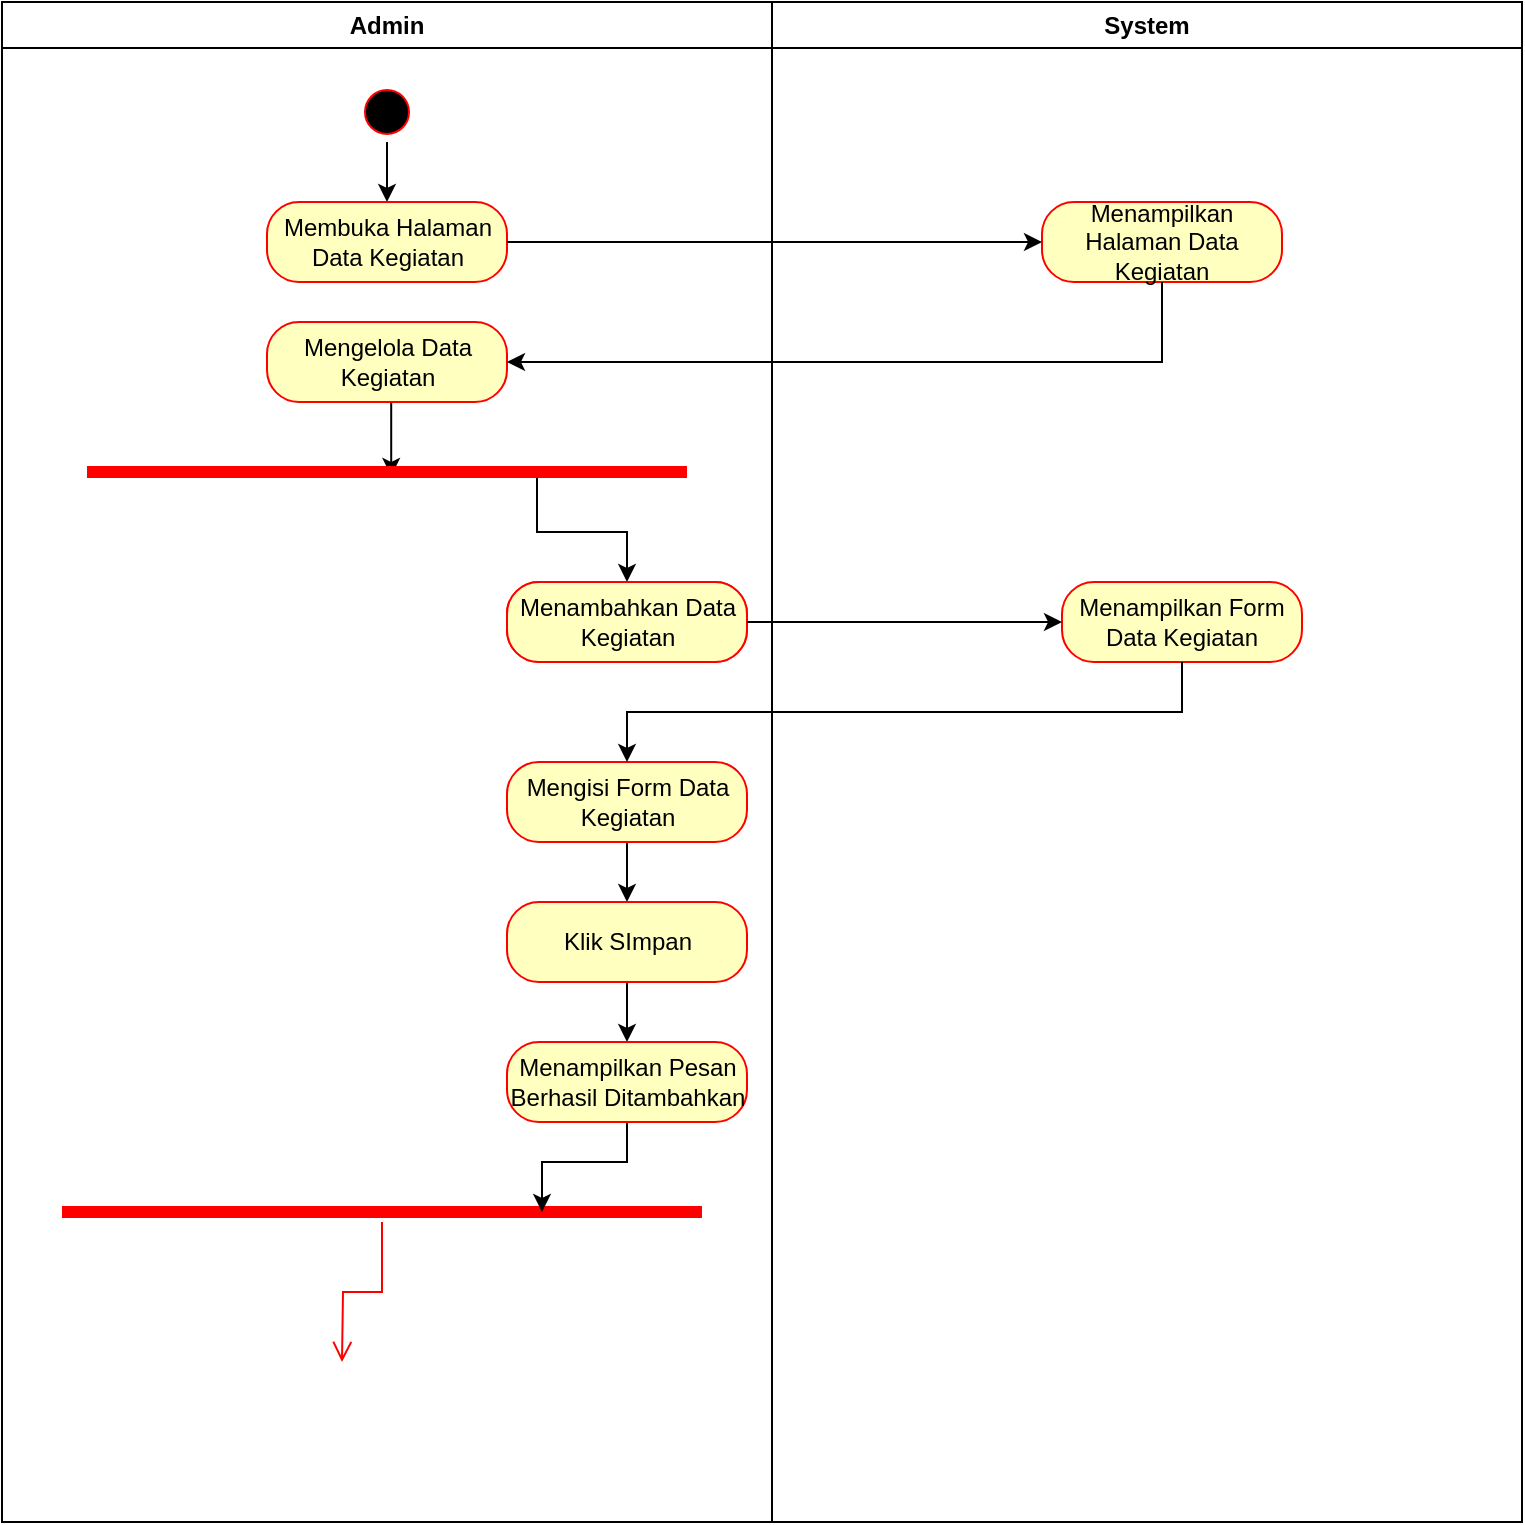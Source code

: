 <mxfile version="21.3.7" type="github">
  <diagram name="Page-1" id="nUnmrfP2sgsRiJwLh5bJ">
    <mxGraphModel dx="880" dy="484" grid="1" gridSize="10" guides="1" tooltips="1" connect="1" arrows="1" fold="1" page="1" pageScale="1" pageWidth="850" pageHeight="1100" math="0" shadow="0">
      <root>
        <mxCell id="0" />
        <mxCell id="1" parent="0" />
        <mxCell id="TKZJs8otLvL3cM2H6KKF-1" value="Admin" style="swimlane;whiteSpace=wrap;html=1;" parent="1" vertex="1">
          <mxGeometry x="40" y="40" width="385" height="760" as="geometry" />
        </mxCell>
        <mxCell id="TKZJs8otLvL3cM2H6KKF-7" style="edgeStyle=orthogonalEdgeStyle;rounded=0;orthogonalLoop=1;jettySize=auto;html=1;exitX=0.5;exitY=1;exitDx=0;exitDy=0;" parent="TKZJs8otLvL3cM2H6KKF-1" source="TKZJs8otLvL3cM2H6KKF-3" target="TKZJs8otLvL3cM2H6KKF-5" edge="1">
          <mxGeometry relative="1" as="geometry" />
        </mxCell>
        <mxCell id="TKZJs8otLvL3cM2H6KKF-3" value="" style="ellipse;html=1;shape=startState;fillColor=#000000;strokeColor=#ff0000;" parent="TKZJs8otLvL3cM2H6KKF-1" vertex="1">
          <mxGeometry x="177.5" y="40" width="30" height="30" as="geometry" />
        </mxCell>
        <mxCell id="TKZJs8otLvL3cM2H6KKF-5" value="Membuka Halaman Data Kegiatan" style="rounded=1;whiteSpace=wrap;html=1;arcSize=40;fontColor=#000000;fillColor=#ffffc0;strokeColor=#ff0000;" parent="TKZJs8otLvL3cM2H6KKF-1" vertex="1">
          <mxGeometry x="132.5" y="100" width="120" height="40" as="geometry" />
        </mxCell>
        <mxCell id="02XrElQtZdPww0mpGWfp-3" style="edgeStyle=orthogonalEdgeStyle;rounded=0;orthogonalLoop=1;jettySize=auto;html=1;exitX=0.5;exitY=1;exitDx=0;exitDy=0;entryX=0.507;entryY=0.7;entryDx=0;entryDy=0;entryPerimeter=0;" edge="1" parent="TKZJs8otLvL3cM2H6KKF-1" source="TKZJs8otLvL3cM2H6KKF-10" target="02XrElQtZdPww0mpGWfp-1">
          <mxGeometry relative="1" as="geometry" />
        </mxCell>
        <mxCell id="TKZJs8otLvL3cM2H6KKF-10" value="Mengelola Data Kegiatan" style="rounded=1;whiteSpace=wrap;html=1;arcSize=40;fontColor=#000000;fillColor=#ffffc0;strokeColor=#ff0000;" parent="TKZJs8otLvL3cM2H6KKF-1" vertex="1">
          <mxGeometry x="132.5" y="160" width="120" height="40" as="geometry" />
        </mxCell>
        <mxCell id="02XrElQtZdPww0mpGWfp-5" style="edgeStyle=orthogonalEdgeStyle;rounded=0;orthogonalLoop=1;jettySize=auto;html=1;exitX=0.75;exitY=0.5;exitDx=0;exitDy=0;exitPerimeter=0;entryX=0.5;entryY=0;entryDx=0;entryDy=0;" edge="1" parent="TKZJs8otLvL3cM2H6KKF-1" source="02XrElQtZdPww0mpGWfp-1" target="02XrElQtZdPww0mpGWfp-4">
          <mxGeometry relative="1" as="geometry" />
        </mxCell>
        <mxCell id="02XrElQtZdPww0mpGWfp-1" value="" style="shape=line;html=1;strokeWidth=6;strokeColor=#ff0000;" vertex="1" parent="TKZJs8otLvL3cM2H6KKF-1">
          <mxGeometry x="42.5" y="230" width="300" height="10" as="geometry" />
        </mxCell>
        <mxCell id="02XrElQtZdPww0mpGWfp-4" value="Menambahkan Data Kegiatan" style="rounded=1;whiteSpace=wrap;html=1;arcSize=40;fontColor=#000000;fillColor=#ffffc0;strokeColor=#ff0000;" vertex="1" parent="TKZJs8otLvL3cM2H6KKF-1">
          <mxGeometry x="252.5" y="290" width="120" height="40" as="geometry" />
        </mxCell>
        <mxCell id="02XrElQtZdPww0mpGWfp-8" value="Menambahkan Data Kegiatan" style="rounded=1;whiteSpace=wrap;html=1;arcSize=40;fontColor=#000000;fillColor=#ffffc0;strokeColor=#ff0000;" vertex="1" parent="TKZJs8otLvL3cM2H6KKF-1">
          <mxGeometry x="252.5" y="290" width="120" height="40" as="geometry" />
        </mxCell>
        <mxCell id="02XrElQtZdPww0mpGWfp-12" style="edgeStyle=orthogonalEdgeStyle;rounded=0;orthogonalLoop=1;jettySize=auto;html=1;exitX=0.5;exitY=1;exitDx=0;exitDy=0;entryX=0.5;entryY=0;entryDx=0;entryDy=0;" edge="1" parent="TKZJs8otLvL3cM2H6KKF-1" source="02XrElQtZdPww0mpGWfp-9" target="02XrElQtZdPww0mpGWfp-11">
          <mxGeometry relative="1" as="geometry" />
        </mxCell>
        <mxCell id="02XrElQtZdPww0mpGWfp-9" value="Mengisi Form Data Kegiatan" style="rounded=1;whiteSpace=wrap;html=1;arcSize=40;fontColor=#000000;fillColor=#ffffc0;strokeColor=#ff0000;" vertex="1" parent="TKZJs8otLvL3cM2H6KKF-1">
          <mxGeometry x="252.5" y="380" width="120" height="40" as="geometry" />
        </mxCell>
        <mxCell id="02XrElQtZdPww0mpGWfp-16" style="edgeStyle=orthogonalEdgeStyle;rounded=0;orthogonalLoop=1;jettySize=auto;html=1;exitX=0.5;exitY=1;exitDx=0;exitDy=0;entryX=0.5;entryY=0;entryDx=0;entryDy=0;" edge="1" parent="TKZJs8otLvL3cM2H6KKF-1" source="02XrElQtZdPww0mpGWfp-11" target="02XrElQtZdPww0mpGWfp-15">
          <mxGeometry relative="1" as="geometry" />
        </mxCell>
        <mxCell id="02XrElQtZdPww0mpGWfp-11" value="Klik SImpan" style="rounded=1;whiteSpace=wrap;html=1;arcSize=40;fontColor=#000000;fillColor=#ffffc0;strokeColor=#ff0000;" vertex="1" parent="TKZJs8otLvL3cM2H6KKF-1">
          <mxGeometry x="252.5" y="450" width="120" height="40" as="geometry" />
        </mxCell>
        <mxCell id="02XrElQtZdPww0mpGWfp-13" value="" style="shape=line;html=1;strokeWidth=6;strokeColor=#ff0000;" vertex="1" parent="TKZJs8otLvL3cM2H6KKF-1">
          <mxGeometry x="30" y="600" width="320" height="10" as="geometry" />
        </mxCell>
        <mxCell id="02XrElQtZdPww0mpGWfp-14" value="" style="edgeStyle=orthogonalEdgeStyle;html=1;verticalAlign=bottom;endArrow=open;endSize=8;strokeColor=#ff0000;rounded=0;" edge="1" source="02XrElQtZdPww0mpGWfp-13" parent="TKZJs8otLvL3cM2H6KKF-1">
          <mxGeometry relative="1" as="geometry">
            <mxPoint x="170" y="680" as="targetPoint" />
          </mxGeometry>
        </mxCell>
        <mxCell id="02XrElQtZdPww0mpGWfp-17" style="edgeStyle=orthogonalEdgeStyle;rounded=0;orthogonalLoop=1;jettySize=auto;html=1;exitX=0.5;exitY=1;exitDx=0;exitDy=0;entryX=0.75;entryY=0.5;entryDx=0;entryDy=0;entryPerimeter=0;" edge="1" parent="TKZJs8otLvL3cM2H6KKF-1" source="02XrElQtZdPww0mpGWfp-15" target="02XrElQtZdPww0mpGWfp-13">
          <mxGeometry relative="1" as="geometry" />
        </mxCell>
        <mxCell id="02XrElQtZdPww0mpGWfp-15" value="Menampilkan Pesan Berhasil Ditambahkan" style="rounded=1;whiteSpace=wrap;html=1;arcSize=40;fontColor=#000000;fillColor=#ffffc0;strokeColor=#ff0000;" vertex="1" parent="TKZJs8otLvL3cM2H6KKF-1">
          <mxGeometry x="252.5" y="520" width="120" height="40" as="geometry" />
        </mxCell>
        <mxCell id="TKZJs8otLvL3cM2H6KKF-2" value="System" style="swimlane;whiteSpace=wrap;html=1;" parent="1" vertex="1">
          <mxGeometry x="425" y="40" width="375" height="760" as="geometry" />
        </mxCell>
        <mxCell id="TKZJs8otLvL3cM2H6KKF-8" value="Menampilkan Halaman Data Kegiatan" style="rounded=1;whiteSpace=wrap;html=1;arcSize=40;fontColor=#000000;fillColor=#ffffc0;strokeColor=#ff0000;" parent="TKZJs8otLvL3cM2H6KKF-2" vertex="1">
          <mxGeometry x="135" y="100" width="120" height="40" as="geometry" />
        </mxCell>
        <mxCell id="02XrElQtZdPww0mpGWfp-6" value="Menampilkan Form Data Kegiatan" style="rounded=1;whiteSpace=wrap;html=1;arcSize=40;fontColor=#000000;fillColor=#ffffc0;strokeColor=#ff0000;" vertex="1" parent="TKZJs8otLvL3cM2H6KKF-2">
          <mxGeometry x="145" y="290" width="120" height="40" as="geometry" />
        </mxCell>
        <mxCell id="TKZJs8otLvL3cM2H6KKF-9" style="edgeStyle=orthogonalEdgeStyle;rounded=0;orthogonalLoop=1;jettySize=auto;html=1;exitX=1;exitY=0.5;exitDx=0;exitDy=0;entryX=0;entryY=0.5;entryDx=0;entryDy=0;" parent="1" source="TKZJs8otLvL3cM2H6KKF-5" target="TKZJs8otLvL3cM2H6KKF-8" edge="1">
          <mxGeometry relative="1" as="geometry" />
        </mxCell>
        <mxCell id="TKZJs8otLvL3cM2H6KKF-11" style="edgeStyle=orthogonalEdgeStyle;rounded=0;orthogonalLoop=1;jettySize=auto;html=1;exitX=0.5;exitY=1;exitDx=0;exitDy=0;entryX=1;entryY=0.5;entryDx=0;entryDy=0;" parent="1" source="TKZJs8otLvL3cM2H6KKF-8" target="TKZJs8otLvL3cM2H6KKF-10" edge="1">
          <mxGeometry relative="1" as="geometry" />
        </mxCell>
        <mxCell id="02XrElQtZdPww0mpGWfp-7" style="edgeStyle=orthogonalEdgeStyle;rounded=0;orthogonalLoop=1;jettySize=auto;html=1;exitX=1;exitY=0.5;exitDx=0;exitDy=0;entryX=0;entryY=0.5;entryDx=0;entryDy=0;" edge="1" parent="1" source="02XrElQtZdPww0mpGWfp-4" target="02XrElQtZdPww0mpGWfp-6">
          <mxGeometry relative="1" as="geometry" />
        </mxCell>
        <mxCell id="02XrElQtZdPww0mpGWfp-10" style="edgeStyle=orthogonalEdgeStyle;rounded=0;orthogonalLoop=1;jettySize=auto;html=1;exitX=0.5;exitY=1;exitDx=0;exitDy=0;" edge="1" parent="1" source="02XrElQtZdPww0mpGWfp-6" target="02XrElQtZdPww0mpGWfp-9">
          <mxGeometry relative="1" as="geometry" />
        </mxCell>
      </root>
    </mxGraphModel>
  </diagram>
</mxfile>
